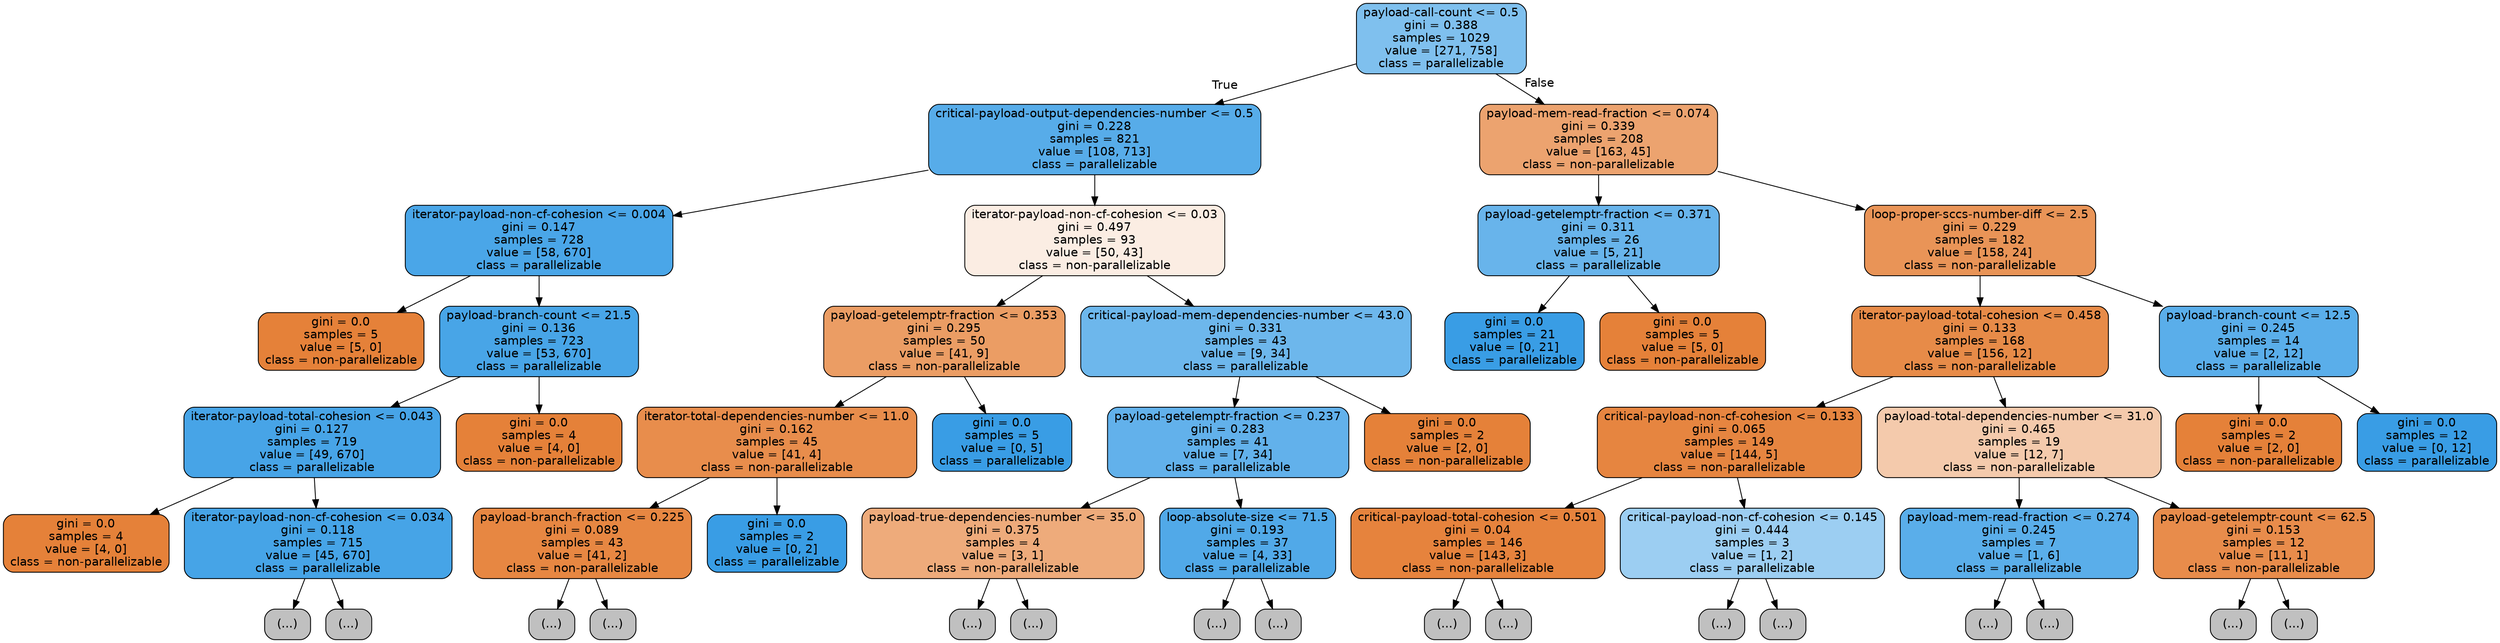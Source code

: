 digraph Tree {
node [shape=box, style="filled, rounded", color="black", fontname=helvetica] ;
edge [fontname=helvetica] ;
0 [label="payload-call-count <= 0.5\ngini = 0.388\nsamples = 1029\nvalue = [271, 758]\nclass = parallelizable", fillcolor="#399de5a4"] ;
1 [label="critical-payload-output-dependencies-number <= 0.5\ngini = 0.228\nsamples = 821\nvalue = [108, 713]\nclass = parallelizable", fillcolor="#399de5d8"] ;
0 -> 1 [labeldistance=2.5, labelangle=45, headlabel="True"] ;
2 [label="iterator-payload-non-cf-cohesion <= 0.004\ngini = 0.147\nsamples = 728\nvalue = [58, 670]\nclass = parallelizable", fillcolor="#399de5e9"] ;
1 -> 2 ;
3 [label="gini = 0.0\nsamples = 5\nvalue = [5, 0]\nclass = non-parallelizable", fillcolor="#e58139ff"] ;
2 -> 3 ;
4 [label="payload-branch-count <= 21.5\ngini = 0.136\nsamples = 723\nvalue = [53, 670]\nclass = parallelizable", fillcolor="#399de5eb"] ;
2 -> 4 ;
5 [label="iterator-payload-total-cohesion <= 0.043\ngini = 0.127\nsamples = 719\nvalue = [49, 670]\nclass = parallelizable", fillcolor="#399de5ec"] ;
4 -> 5 ;
6 [label="gini = 0.0\nsamples = 4\nvalue = [4, 0]\nclass = non-parallelizable", fillcolor="#e58139ff"] ;
5 -> 6 ;
7 [label="iterator-payload-non-cf-cohesion <= 0.034\ngini = 0.118\nsamples = 715\nvalue = [45, 670]\nclass = parallelizable", fillcolor="#399de5ee"] ;
5 -> 7 ;
8 [label="(...)", fillcolor="#C0C0C0"] ;
7 -> 8 ;
37 [label="(...)", fillcolor="#C0C0C0"] ;
7 -> 37 ;
90 [label="gini = 0.0\nsamples = 4\nvalue = [4, 0]\nclass = non-parallelizable", fillcolor="#e58139ff"] ;
4 -> 90 ;
91 [label="iterator-payload-non-cf-cohesion <= 0.03\ngini = 0.497\nsamples = 93\nvalue = [50, 43]\nclass = non-parallelizable", fillcolor="#e5813924"] ;
1 -> 91 ;
92 [label="payload-getelemptr-fraction <= 0.353\ngini = 0.295\nsamples = 50\nvalue = [41, 9]\nclass = non-parallelizable", fillcolor="#e58139c7"] ;
91 -> 92 ;
93 [label="iterator-total-dependencies-number <= 11.0\ngini = 0.162\nsamples = 45\nvalue = [41, 4]\nclass = non-parallelizable", fillcolor="#e58139e6"] ;
92 -> 93 ;
94 [label="payload-branch-fraction <= 0.225\ngini = 0.089\nsamples = 43\nvalue = [41, 2]\nclass = non-parallelizable", fillcolor="#e58139f3"] ;
93 -> 94 ;
95 [label="(...)", fillcolor="#C0C0C0"] ;
94 -> 95 ;
96 [label="(...)", fillcolor="#C0C0C0"] ;
94 -> 96 ;
99 [label="gini = 0.0\nsamples = 2\nvalue = [0, 2]\nclass = parallelizable", fillcolor="#399de5ff"] ;
93 -> 99 ;
100 [label="gini = 0.0\nsamples = 5\nvalue = [0, 5]\nclass = parallelizable", fillcolor="#399de5ff"] ;
92 -> 100 ;
101 [label="critical-payload-mem-dependencies-number <= 43.0\ngini = 0.331\nsamples = 43\nvalue = [9, 34]\nclass = parallelizable", fillcolor="#399de5bb"] ;
91 -> 101 ;
102 [label="payload-getelemptr-fraction <= 0.237\ngini = 0.283\nsamples = 41\nvalue = [7, 34]\nclass = parallelizable", fillcolor="#399de5ca"] ;
101 -> 102 ;
103 [label="payload-true-dependencies-number <= 35.0\ngini = 0.375\nsamples = 4\nvalue = [3, 1]\nclass = non-parallelizable", fillcolor="#e58139aa"] ;
102 -> 103 ;
104 [label="(...)", fillcolor="#C0C0C0"] ;
103 -> 104 ;
105 [label="(...)", fillcolor="#C0C0C0"] ;
103 -> 105 ;
106 [label="loop-absolute-size <= 71.5\ngini = 0.193\nsamples = 37\nvalue = [4, 33]\nclass = parallelizable", fillcolor="#399de5e0"] ;
102 -> 106 ;
107 [label="(...)", fillcolor="#C0C0C0"] ;
106 -> 107 ;
114 [label="(...)", fillcolor="#C0C0C0"] ;
106 -> 114 ;
115 [label="gini = 0.0\nsamples = 2\nvalue = [2, 0]\nclass = non-parallelizable", fillcolor="#e58139ff"] ;
101 -> 115 ;
116 [label="payload-mem-read-fraction <= 0.074\ngini = 0.339\nsamples = 208\nvalue = [163, 45]\nclass = non-parallelizable", fillcolor="#e58139b9"] ;
0 -> 116 [labeldistance=2.5, labelangle=-45, headlabel="False"] ;
117 [label="payload-getelemptr-fraction <= 0.371\ngini = 0.311\nsamples = 26\nvalue = [5, 21]\nclass = parallelizable", fillcolor="#399de5c2"] ;
116 -> 117 ;
118 [label="gini = 0.0\nsamples = 21\nvalue = [0, 21]\nclass = parallelizable", fillcolor="#399de5ff"] ;
117 -> 118 ;
119 [label="gini = 0.0\nsamples = 5\nvalue = [5, 0]\nclass = non-parallelizable", fillcolor="#e58139ff"] ;
117 -> 119 ;
120 [label="loop-proper-sccs-number-diff <= 2.5\ngini = 0.229\nsamples = 182\nvalue = [158, 24]\nclass = non-parallelizable", fillcolor="#e58139d8"] ;
116 -> 120 ;
121 [label="iterator-payload-total-cohesion <= 0.458\ngini = 0.133\nsamples = 168\nvalue = [156, 12]\nclass = non-parallelizable", fillcolor="#e58139eb"] ;
120 -> 121 ;
122 [label="critical-payload-non-cf-cohesion <= 0.133\ngini = 0.065\nsamples = 149\nvalue = [144, 5]\nclass = non-parallelizable", fillcolor="#e58139f6"] ;
121 -> 122 ;
123 [label="critical-payload-total-cohesion <= 0.501\ngini = 0.04\nsamples = 146\nvalue = [143, 3]\nclass = non-parallelizable", fillcolor="#e58139fa"] ;
122 -> 123 ;
124 [label="(...)", fillcolor="#C0C0C0"] ;
123 -> 124 ;
129 [label="(...)", fillcolor="#C0C0C0"] ;
123 -> 129 ;
130 [label="critical-payload-non-cf-cohesion <= 0.145\ngini = 0.444\nsamples = 3\nvalue = [1, 2]\nclass = parallelizable", fillcolor="#399de57f"] ;
122 -> 130 ;
131 [label="(...)", fillcolor="#C0C0C0"] ;
130 -> 131 ;
132 [label="(...)", fillcolor="#C0C0C0"] ;
130 -> 132 ;
133 [label="payload-total-dependencies-number <= 31.0\ngini = 0.465\nsamples = 19\nvalue = [12, 7]\nclass = non-parallelizable", fillcolor="#e581396a"] ;
121 -> 133 ;
134 [label="payload-mem-read-fraction <= 0.274\ngini = 0.245\nsamples = 7\nvalue = [1, 6]\nclass = parallelizable", fillcolor="#399de5d4"] ;
133 -> 134 ;
135 [label="(...)", fillcolor="#C0C0C0"] ;
134 -> 135 ;
136 [label="(...)", fillcolor="#C0C0C0"] ;
134 -> 136 ;
137 [label="payload-getelemptr-count <= 62.5\ngini = 0.153\nsamples = 12\nvalue = [11, 1]\nclass = non-parallelizable", fillcolor="#e58139e8"] ;
133 -> 137 ;
138 [label="(...)", fillcolor="#C0C0C0"] ;
137 -> 138 ;
139 [label="(...)", fillcolor="#C0C0C0"] ;
137 -> 139 ;
140 [label="payload-branch-count <= 12.5\ngini = 0.245\nsamples = 14\nvalue = [2, 12]\nclass = parallelizable", fillcolor="#399de5d4"] ;
120 -> 140 ;
141 [label="gini = 0.0\nsamples = 2\nvalue = [2, 0]\nclass = non-parallelizable", fillcolor="#e58139ff"] ;
140 -> 141 ;
142 [label="gini = 0.0\nsamples = 12\nvalue = [0, 12]\nclass = parallelizable", fillcolor="#399de5ff"] ;
140 -> 142 ;
}